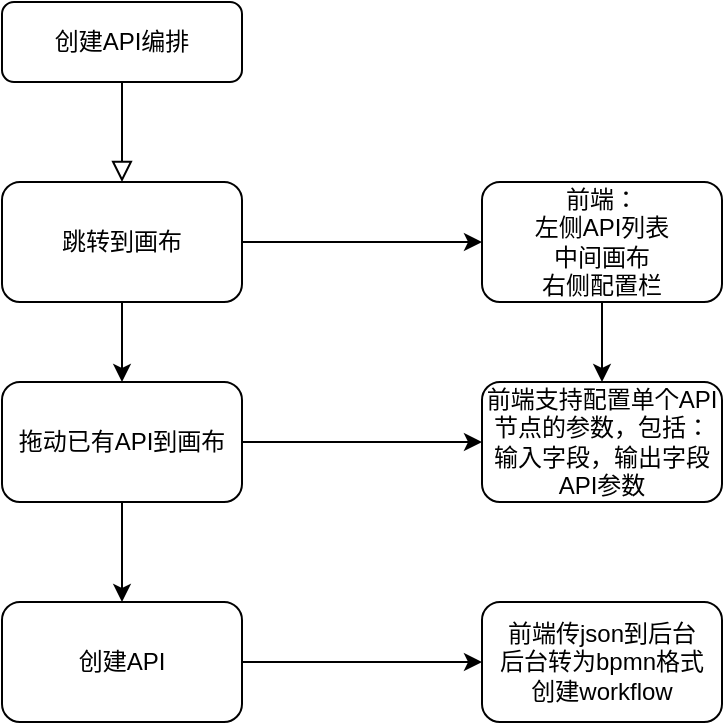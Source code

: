 <mxfile version="14.2.7" type="github">
  <diagram id="C5RBs43oDa-KdzZeNtuy" name="Page-1">
    <mxGraphModel dx="1422" dy="794" grid="1" gridSize="10" guides="1" tooltips="1" connect="1" arrows="1" fold="1" page="1" pageScale="1" pageWidth="827" pageHeight="1169" math="0" shadow="0">
      <root>
        <mxCell id="WIyWlLk6GJQsqaUBKTNV-0" />
        <mxCell id="WIyWlLk6GJQsqaUBKTNV-1" parent="WIyWlLk6GJQsqaUBKTNV-0" />
        <mxCell id="WIyWlLk6GJQsqaUBKTNV-2" value="" style="rounded=0;html=1;jettySize=auto;orthogonalLoop=1;fontSize=11;endArrow=block;endFill=0;endSize=8;strokeWidth=1;shadow=0;labelBackgroundColor=none;edgeStyle=orthogonalEdgeStyle;" parent="WIyWlLk6GJQsqaUBKTNV-1" source="WIyWlLk6GJQsqaUBKTNV-3" edge="1">
          <mxGeometry relative="1" as="geometry">
            <mxPoint x="220" y="170" as="targetPoint" />
          </mxGeometry>
        </mxCell>
        <mxCell id="WIyWlLk6GJQsqaUBKTNV-3" value="创建API编排" style="rounded=1;whiteSpace=wrap;html=1;fontSize=12;glass=0;strokeWidth=1;shadow=0;" parent="WIyWlLk6GJQsqaUBKTNV-1" vertex="1">
          <mxGeometry x="160" y="80" width="120" height="40" as="geometry" />
        </mxCell>
        <mxCell id="x5veIcxIF9MqgdUAbz0h-2" value="" style="edgeStyle=orthogonalEdgeStyle;rounded=0;orthogonalLoop=1;jettySize=auto;html=1;" edge="1" parent="WIyWlLk6GJQsqaUBKTNV-1" source="x5veIcxIF9MqgdUAbz0h-0" target="x5veIcxIF9MqgdUAbz0h-1">
          <mxGeometry relative="1" as="geometry" />
        </mxCell>
        <mxCell id="x5veIcxIF9MqgdUAbz0h-9" style="edgeStyle=orthogonalEdgeStyle;rounded=0;orthogonalLoop=1;jettySize=auto;html=1;exitX=1;exitY=0.5;exitDx=0;exitDy=0;" edge="1" parent="WIyWlLk6GJQsqaUBKTNV-1" source="x5veIcxIF9MqgdUAbz0h-0" target="x5veIcxIF9MqgdUAbz0h-5">
          <mxGeometry relative="1" as="geometry" />
        </mxCell>
        <mxCell id="x5veIcxIF9MqgdUAbz0h-0" value="跳转到画布" style="rounded=1;whiteSpace=wrap;html=1;" vertex="1" parent="WIyWlLk6GJQsqaUBKTNV-1">
          <mxGeometry x="160" y="170" width="120" height="60" as="geometry" />
        </mxCell>
        <mxCell id="x5veIcxIF9MqgdUAbz0h-4" value="" style="edgeStyle=orthogonalEdgeStyle;rounded=0;orthogonalLoop=1;jettySize=auto;html=1;" edge="1" parent="WIyWlLk6GJQsqaUBKTNV-1" source="x5veIcxIF9MqgdUAbz0h-1" target="x5veIcxIF9MqgdUAbz0h-3">
          <mxGeometry relative="1" as="geometry" />
        </mxCell>
        <mxCell id="x5veIcxIF9MqgdUAbz0h-8" style="edgeStyle=orthogonalEdgeStyle;rounded=0;orthogonalLoop=1;jettySize=auto;html=1;" edge="1" parent="WIyWlLk6GJQsqaUBKTNV-1" source="x5veIcxIF9MqgdUAbz0h-1" target="x5veIcxIF9MqgdUAbz0h-6">
          <mxGeometry relative="1" as="geometry" />
        </mxCell>
        <mxCell id="x5veIcxIF9MqgdUAbz0h-1" value="拖动已有API到画布" style="whiteSpace=wrap;html=1;rounded=1;" vertex="1" parent="WIyWlLk6GJQsqaUBKTNV-1">
          <mxGeometry x="160" y="270" width="120" height="60" as="geometry" />
        </mxCell>
        <mxCell id="x5veIcxIF9MqgdUAbz0h-10" style="edgeStyle=orthogonalEdgeStyle;rounded=0;orthogonalLoop=1;jettySize=auto;html=1;" edge="1" parent="WIyWlLk6GJQsqaUBKTNV-1" source="x5veIcxIF9MqgdUAbz0h-3">
          <mxGeometry relative="1" as="geometry">
            <mxPoint x="400" y="410" as="targetPoint" />
          </mxGeometry>
        </mxCell>
        <mxCell id="x5veIcxIF9MqgdUAbz0h-3" value="创建API" style="whiteSpace=wrap;html=1;rounded=1;" vertex="1" parent="WIyWlLk6GJQsqaUBKTNV-1">
          <mxGeometry x="160" y="380" width="120" height="60" as="geometry" />
        </mxCell>
        <mxCell id="x5veIcxIF9MqgdUAbz0h-7" value="" style="edgeStyle=orthogonalEdgeStyle;rounded=0;orthogonalLoop=1;jettySize=auto;html=1;" edge="1" parent="WIyWlLk6GJQsqaUBKTNV-1" source="x5veIcxIF9MqgdUAbz0h-5" target="x5veIcxIF9MqgdUAbz0h-6">
          <mxGeometry relative="1" as="geometry" />
        </mxCell>
        <mxCell id="x5veIcxIF9MqgdUAbz0h-5" value="前端：&lt;br&gt;左侧API列表&lt;br&gt;中间画布&lt;br&gt;右侧配置栏" style="rounded=1;whiteSpace=wrap;html=1;" vertex="1" parent="WIyWlLk6GJQsqaUBKTNV-1">
          <mxGeometry x="400" y="170" width="120" height="60" as="geometry" />
        </mxCell>
        <mxCell id="x5veIcxIF9MqgdUAbz0h-6" value="前端支持配置单个API节点的参数，包括：&lt;br&gt;输入字段，输出字段&lt;br&gt;API参数" style="rounded=1;whiteSpace=wrap;html=1;" vertex="1" parent="WIyWlLk6GJQsqaUBKTNV-1">
          <mxGeometry x="400" y="270" width="120" height="60" as="geometry" />
        </mxCell>
        <mxCell id="x5veIcxIF9MqgdUAbz0h-11" value="前端传json到后台&lt;br&gt;后台转为bpmn格式&lt;br&gt;创建workflow" style="rounded=1;whiteSpace=wrap;html=1;" vertex="1" parent="WIyWlLk6GJQsqaUBKTNV-1">
          <mxGeometry x="400" y="380" width="120" height="60" as="geometry" />
        </mxCell>
      </root>
    </mxGraphModel>
  </diagram>
</mxfile>
